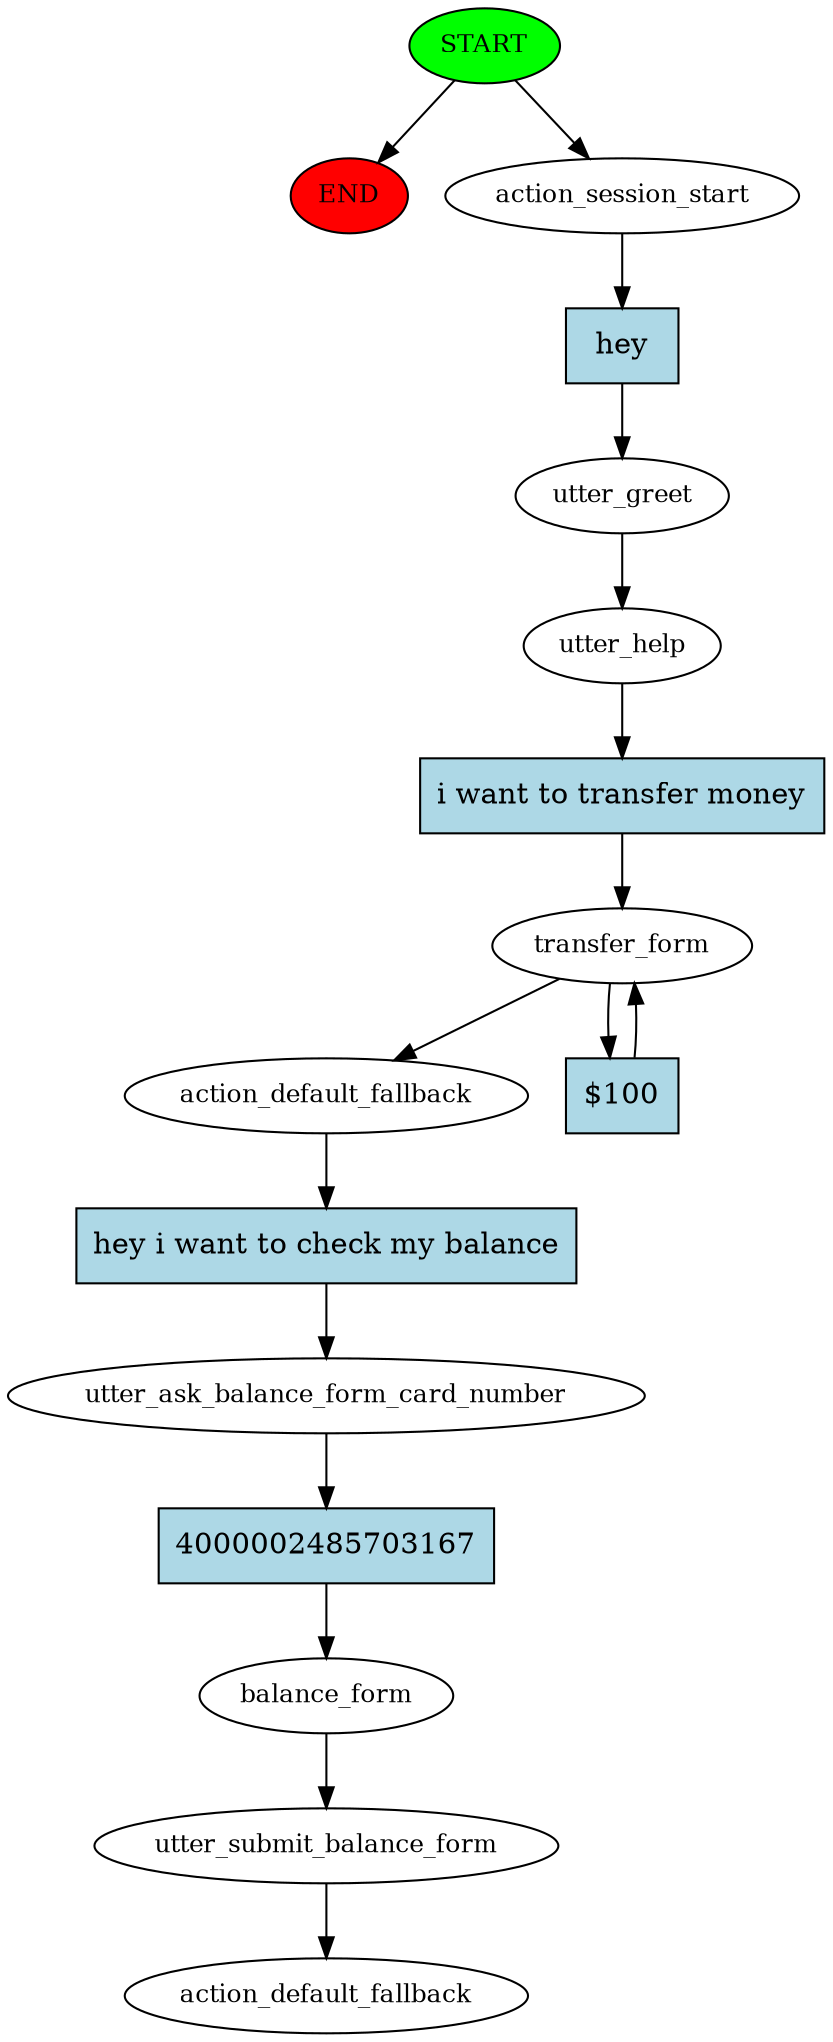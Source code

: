 digraph  {
0 [class="start active", fillcolor=green, fontsize=12, label=START, style=filled];
"-1" [class=end, fillcolor=red, fontsize=12, label=END, style=filled];
1 [class=active, fontsize=12, label=action_session_start];
2 [class=active, fontsize=12, label=utter_greet];
3 [class=active, fontsize=12, label=utter_help];
4 [class=active, fontsize=12, label=transfer_form];
7 [class=active, fontsize=12, label=action_default_fallback];
8 [class=active, fontsize=12, label=utter_ask_balance_form_card_number];
9 [class=active, fontsize=12, label=balance_form];
10 [class=active, fontsize=12, label=utter_submit_balance_form];
11 [class="dashed active", fontsize=12, label=action_default_fallback];
12 [class="intent active", fillcolor=lightblue, label=hey, shape=rect, style=filled];
13 [class="intent active", fillcolor=lightblue, label="i want to transfer money", shape=rect, style=filled];
14 [class="intent active", fillcolor=lightblue, label="$100", shape=rect, style=filled];
15 [class="intent active", fillcolor=lightblue, label="hey i want to check my balance", shape=rect, style=filled];
16 [class="intent active", fillcolor=lightblue, label=4000002485703167, shape=rect, style=filled];
0 -> "-1"  [class="", key=NONE, label=""];
0 -> 1  [class=active, key=NONE, label=""];
1 -> 12  [class=active, key=0];
2 -> 3  [class=active, key=NONE, label=""];
3 -> 13  [class=active, key=0];
4 -> 7  [class=active, key=NONE, label=""];
4 -> 14  [class=active, key=0];
7 -> 15  [class=active, key=0];
8 -> 16  [class=active, key=0];
9 -> 10  [class=active, key=NONE, label=""];
10 -> 11  [class=active, key=NONE, label=""];
12 -> 2  [class=active, key=0];
13 -> 4  [class=active, key=0];
14 -> 4  [class=active, key=0];
15 -> 8  [class=active, key=0];
16 -> 9  [class=active, key=0];
}
